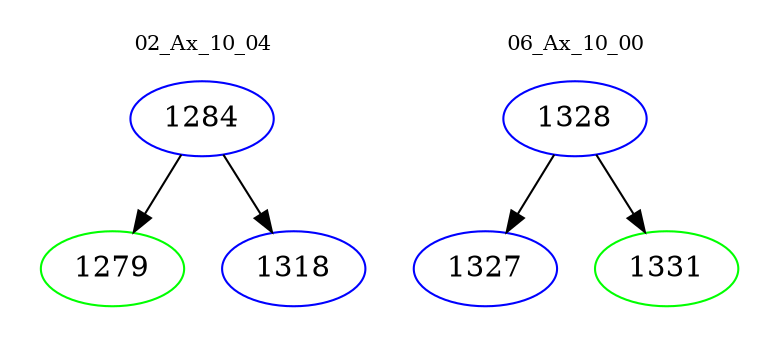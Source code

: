 digraph{
subgraph cluster_0 {
color = white
label = "02_Ax_10_04";
fontsize=10;
T0_1284 [label="1284", color="blue"]
T0_1284 -> T0_1279 [color="black"]
T0_1279 [label="1279", color="green"]
T0_1284 -> T0_1318 [color="black"]
T0_1318 [label="1318", color="blue"]
}
subgraph cluster_1 {
color = white
label = "06_Ax_10_00";
fontsize=10;
T1_1328 [label="1328", color="blue"]
T1_1328 -> T1_1327 [color="black"]
T1_1327 [label="1327", color="blue"]
T1_1328 -> T1_1331 [color="black"]
T1_1331 [label="1331", color="green"]
}
}
